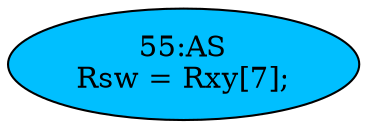 strict digraph "" {
	node [label="\N"];
	"55:AS"	 [ast="<pyverilog.vparser.ast.Assign object at 0x7fdf564d1250>",
		def_var="['Rsw']",
		fillcolor=deepskyblue,
		label="55:AS
Rsw = Rxy[7];",
		statements="[]",
		style=filled,
		typ=Assign,
		use_var="['Rxy']"];
}
